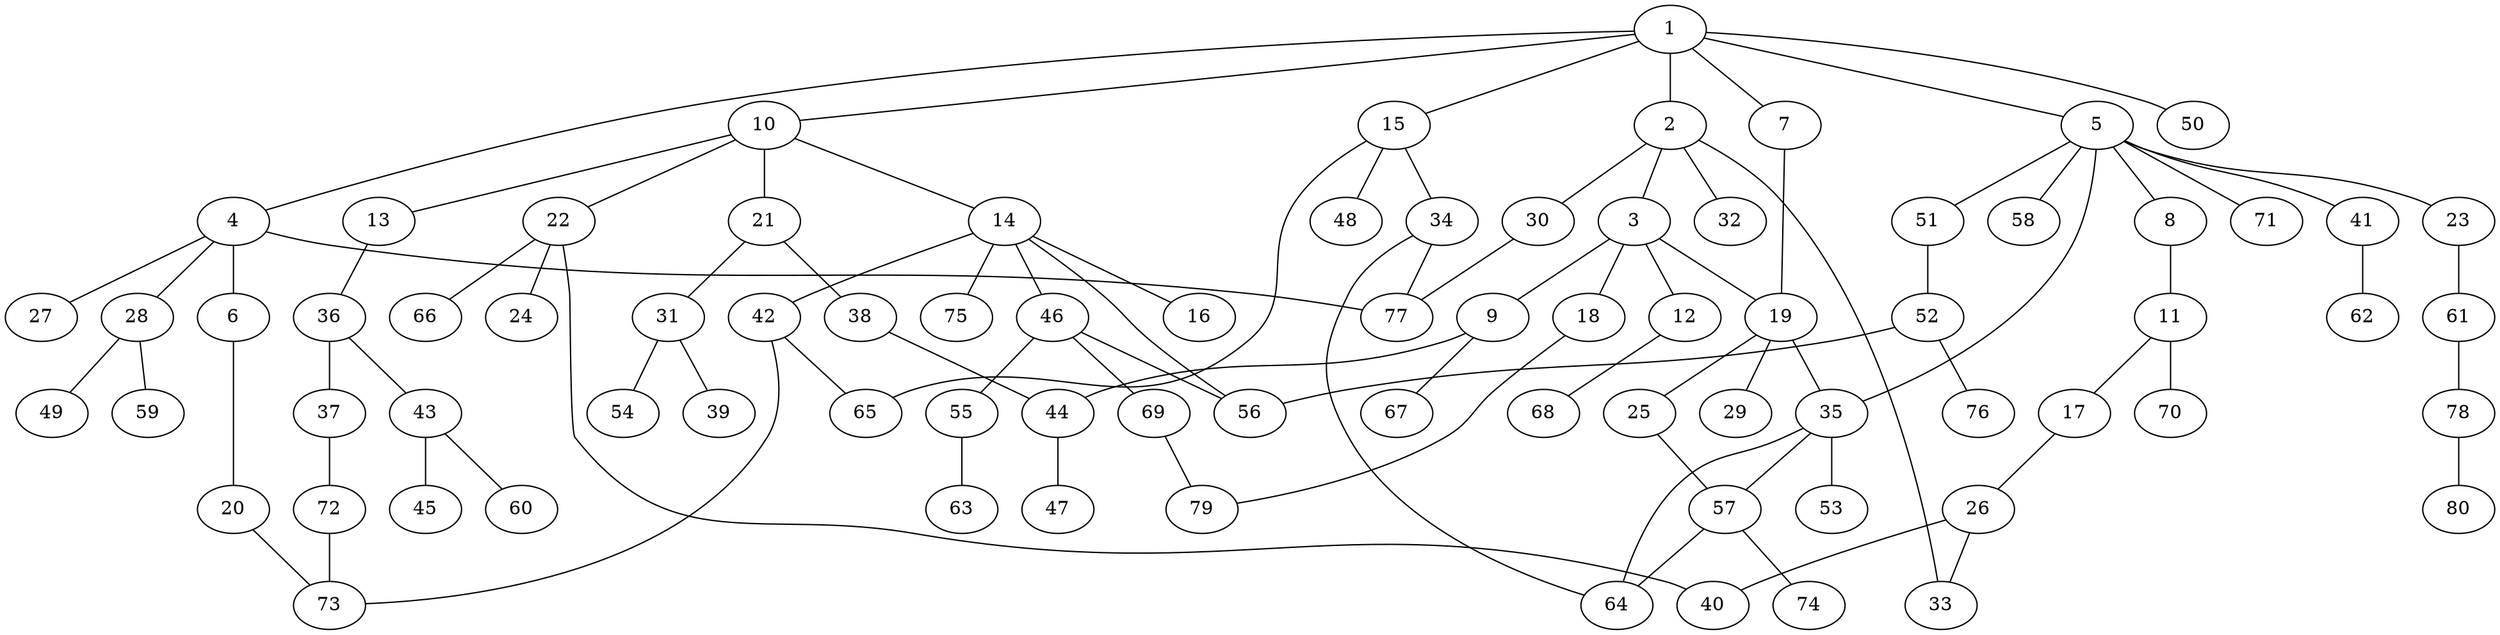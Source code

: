 graph graphname {1--2
1--4
1--5
1--7
1--10
1--15
1--50
2--3
2--30
2--32
2--33
3--9
3--12
3--18
3--19
4--6
4--27
4--28
4--77
5--8
5--23
5--35
5--41
5--51
5--58
5--71
6--20
7--19
8--11
9--44
9--67
10--13
10--14
10--21
10--22
11--17
11--70
12--68
13--36
14--16
14--42
14--46
14--56
14--75
15--34
15--48
15--65
17--26
18--79
19--25
19--29
19--35
20--73
21--31
21--38
22--24
22--40
22--66
23--61
25--57
26--33
26--40
28--49
28--59
30--77
31--39
31--54
34--64
34--77
35--53
35--57
35--64
36--37
36--43
37--72
38--44
41--62
42--65
42--73
43--45
43--60
44--47
46--55
46--56
46--69
51--52
52--56
52--76
55--63
57--64
57--74
61--78
69--79
72--73
78--80
}